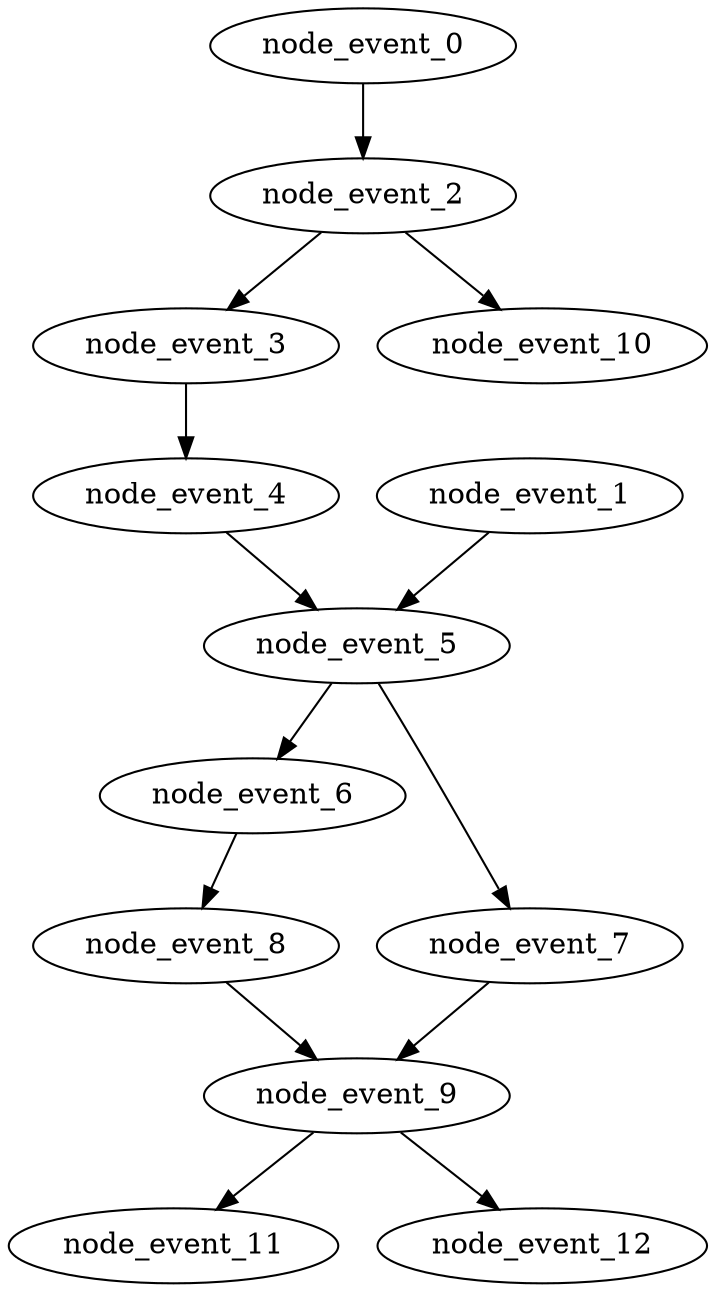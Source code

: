 digraph {
    node_event_0 [EventIndex="0" EventType="DotQasm.Scheduling.GateEvent" Depth="1" Dependencies="0" Latency="00:00:00.0010000" Priority="0.014000000000000002"];
    node_event_1 [EventIndex="1" EventType="DotQasm.Scheduling.GateEvent" Depth="1" Dependencies="0" Latency="00:00:00.0010000" Priority="0.010000000000000002"];
    node_event_2 [EventIndex="2" EventType="DotQasm.Scheduling.ControlledGateEvent" Depth="2" Dependencies="1" Latency="00:00:00.0020000" Priority="0.013000000000000003"];
    node_event_3 [EventIndex="3" EventType="DotQasm.Scheduling.GateEvent" Depth="3" Dependencies="2" Latency="00:00:00.0010000" Priority="0.011000000000000003"];
    node_event_4 [EventIndex="4" EventType="DotQasm.Scheduling.GateEvent" Depth="4" Dependencies="3" Latency="00:00:00.0010000" Priority="0.010000000000000002"];
    node_event_5 [EventIndex="5" EventType="DotQasm.Scheduling.ControlledGateEvent" Depth="5" Dependencies="5" Latency="00:00:00.0020000" Priority="0.009000000000000001"];
    node_event_6 [EventIndex="6" EventType="DotQasm.Scheduling.GateEvent" Depth="6" Dependencies="6" Latency="00:00:00.0010000" Priority="0.007"];
    node_event_7 [EventIndex="7" EventType="DotQasm.Scheduling.GateEvent" Depth="6" Dependencies="6" Latency="00:00:00.0010000" Priority="0.006"];
    node_event_8 [EventIndex="8" EventType="DotQasm.Scheduling.GateEvent" Depth="7" Dependencies="7" Latency="00:00:00.0010000" Priority="0.006"];
    node_event_9 [EventIndex="9" EventType="DotQasm.Scheduling.ControlledGateEvent" Depth="8" Dependencies="15" Latency="00:00:00.0020000" Priority="0.005"];
    node_event_10 [EventIndex="10" EventType="DotQasm.Scheduling.MeasurementEvent" Depth="3" Dependencies="2" Latency="00:00:00.0030000" Priority="0.003"];
    node_event_11 [EventIndex="11" EventType="DotQasm.Scheduling.MeasurementEvent" Depth="9" Dependencies="16" Latency="00:00:00.0030000" Priority="0.003"];
    node_event_12 [EventIndex="12" EventType="DotQasm.Scheduling.MeasurementEvent" Depth="9" Dependencies="16" Latency="00:00:00.0030000" Priority="0.003"];
    node_event_0 -> node_event_2;
    node_event_1 -> node_event_5;
    node_event_2 -> node_event_3;
    node_event_2 -> node_event_10;
    node_event_3 -> node_event_4;
    node_event_4 -> node_event_5;
    node_event_5 -> node_event_6;
    node_event_5 -> node_event_7;
    node_event_6 -> node_event_8;
    node_event_7 -> node_event_9;
    node_event_8 -> node_event_9;
    node_event_9 -> node_event_11;
    node_event_9 -> node_event_12;
}

